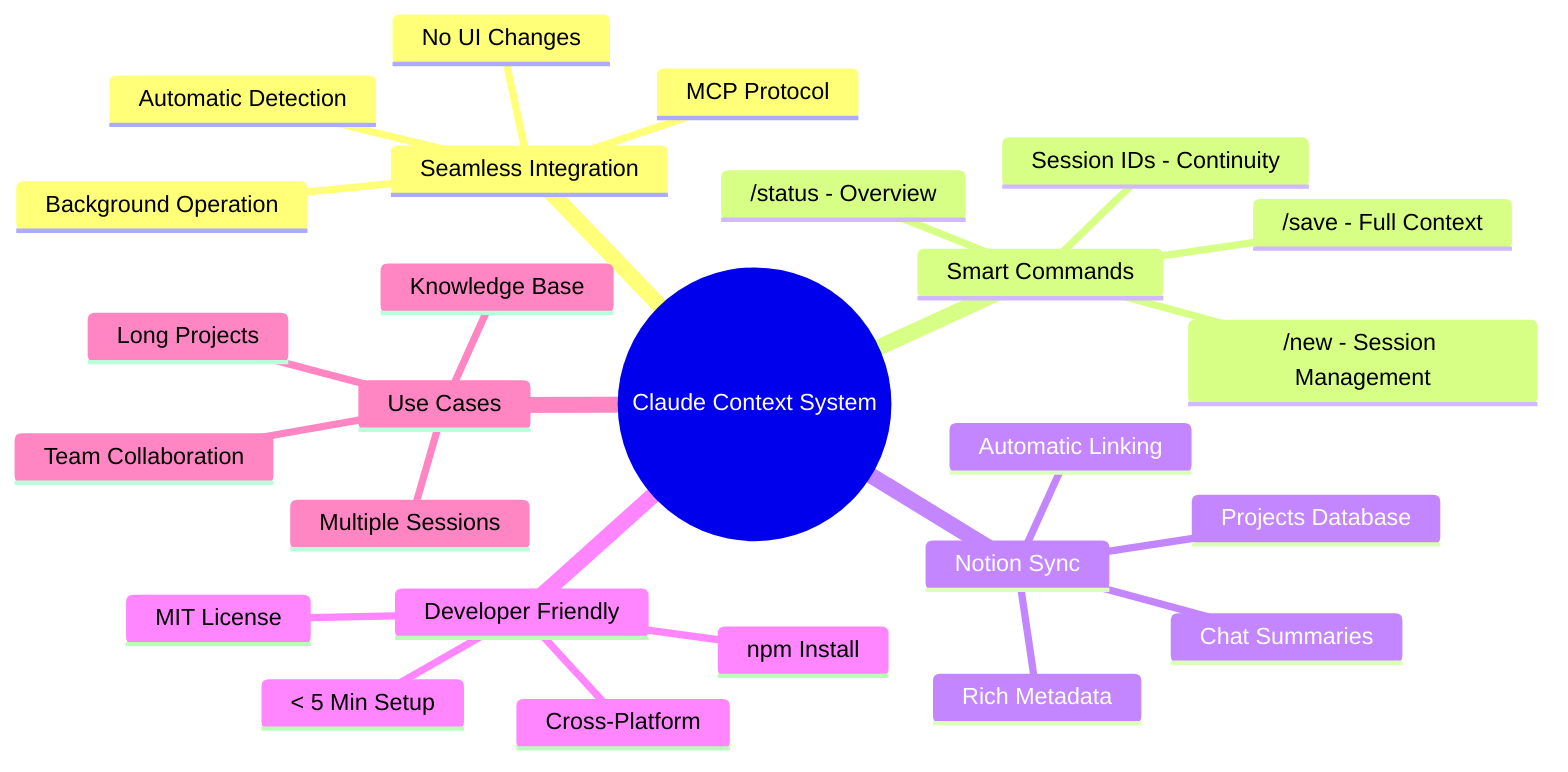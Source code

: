 mindmap
  root((Claude Context System))
    Seamless Integration
      MCP Protocol
      No UI Changes
      Background Operation
      Automatic Detection
    Smart Commands
      /save - Full Context
      /new - Session Management
      /status - Overview
      Session IDs - Continuity
    Notion Sync
      Projects Database
      Chat Summaries
      Automatic Linking
      Rich Metadata
    Developer Friendly
      < 5 Min Setup
      npm Install
      Cross-Platform
      MIT License
    Use Cases
      Long Projects
      Multiple Sessions
      Team Collaboration
      Knowledge Base